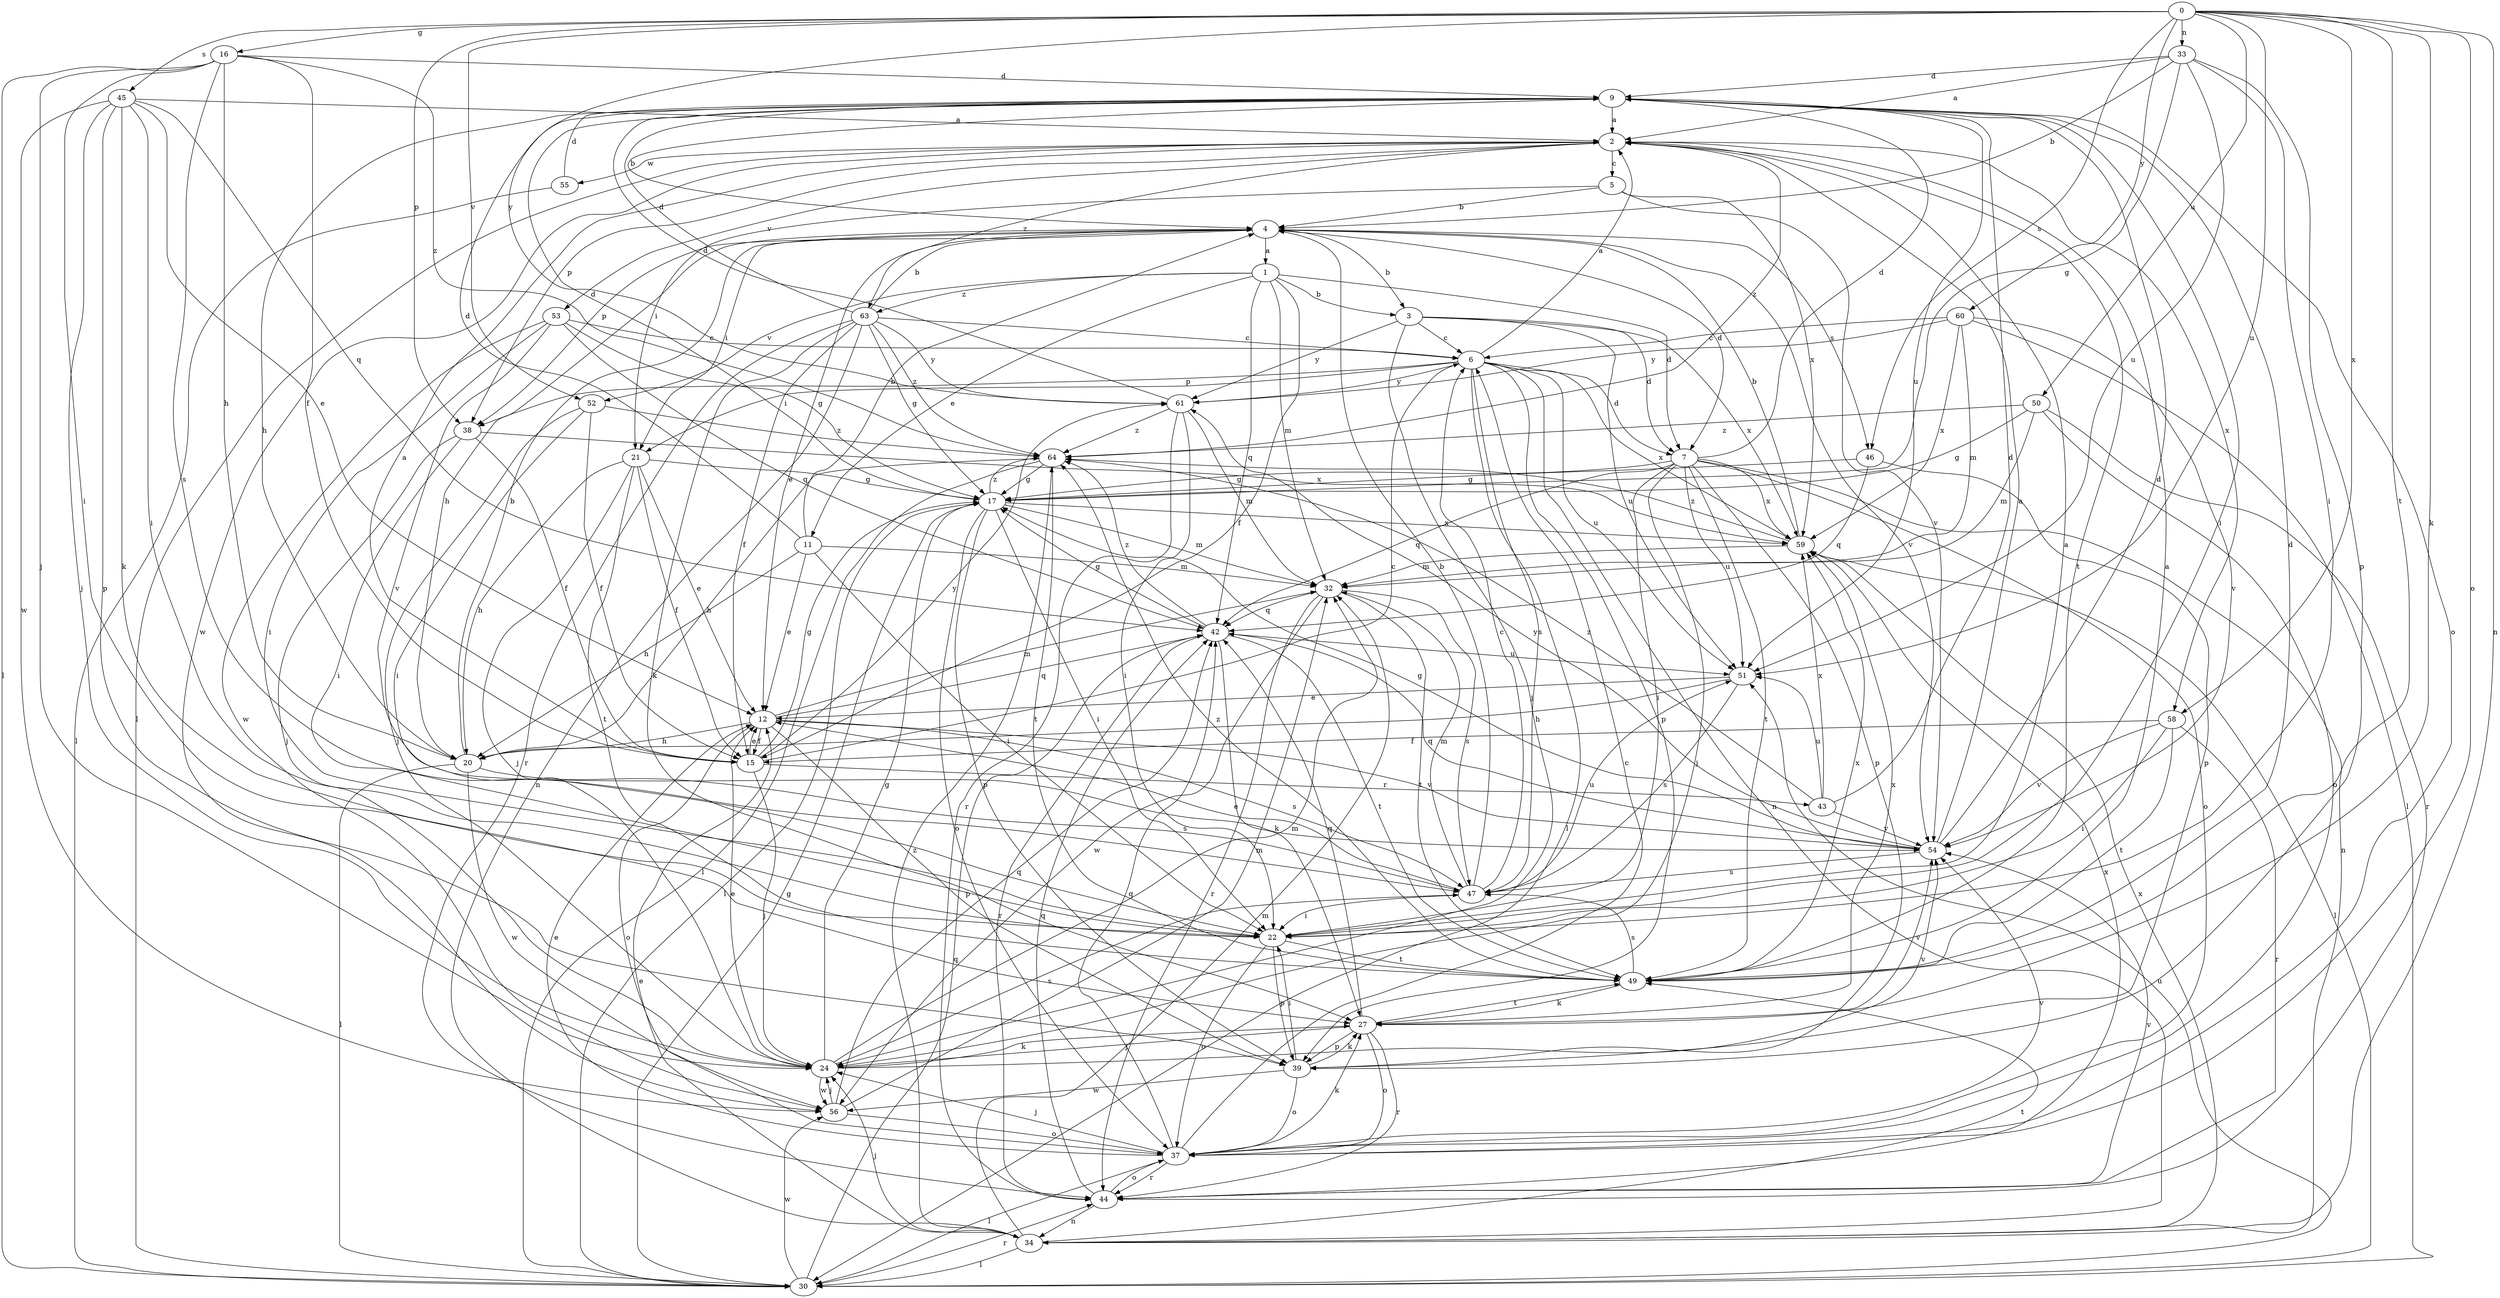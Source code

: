 strict digraph  {
0;
1;
2;
3;
4;
5;
6;
7;
9;
11;
12;
15;
16;
17;
20;
21;
22;
24;
27;
30;
32;
33;
34;
37;
38;
39;
42;
43;
44;
45;
46;
47;
49;
50;
51;
52;
53;
54;
55;
56;
58;
59;
60;
61;
63;
64;
0 -> 16  [label=g];
0 -> 27  [label=k];
0 -> 33  [label=n];
0 -> 34  [label=n];
0 -> 37  [label=o];
0 -> 38  [label=p];
0 -> 45  [label=s];
0 -> 46  [label=s];
0 -> 49  [label=t];
0 -> 50  [label=u];
0 -> 51  [label=u];
0 -> 52  [label=v];
0 -> 58  [label=x];
0 -> 60  [label=y];
0 -> 61  [label=y];
1 -> 3  [label=b];
1 -> 7  [label=d];
1 -> 11  [label=e];
1 -> 15  [label=f];
1 -> 32  [label=m];
1 -> 42  [label=q];
1 -> 52  [label=v];
1 -> 63  [label=z];
2 -> 5  [label=c];
2 -> 30  [label=l];
2 -> 38  [label=p];
2 -> 49  [label=t];
2 -> 53  [label=v];
2 -> 55  [label=w];
2 -> 56  [label=w];
2 -> 58  [label=x];
2 -> 63  [label=z];
2 -> 64  [label=z];
3 -> 6  [label=c];
3 -> 7  [label=d];
3 -> 24  [label=j];
3 -> 51  [label=u];
3 -> 59  [label=x];
3 -> 61  [label=y];
4 -> 1  [label=a];
4 -> 3  [label=b];
4 -> 7  [label=d];
4 -> 12  [label=e];
4 -> 20  [label=h];
4 -> 21  [label=i];
4 -> 38  [label=p];
4 -> 46  [label=s];
4 -> 54  [label=v];
5 -> 4  [label=b];
5 -> 21  [label=i];
5 -> 54  [label=v];
5 -> 59  [label=x];
6 -> 2  [label=a];
6 -> 7  [label=d];
6 -> 21  [label=i];
6 -> 30  [label=l];
6 -> 34  [label=n];
6 -> 38  [label=p];
6 -> 39  [label=p];
6 -> 47  [label=s];
6 -> 51  [label=u];
6 -> 59  [label=x];
6 -> 61  [label=y];
7 -> 9  [label=d];
7 -> 17  [label=g];
7 -> 22  [label=i];
7 -> 24  [label=j];
7 -> 34  [label=n];
7 -> 37  [label=o];
7 -> 39  [label=p];
7 -> 42  [label=q];
7 -> 49  [label=t];
7 -> 51  [label=u];
7 -> 59  [label=x];
9 -> 2  [label=a];
9 -> 4  [label=b];
9 -> 20  [label=h];
9 -> 22  [label=i];
9 -> 37  [label=o];
9 -> 51  [label=u];
11 -> 4  [label=b];
11 -> 9  [label=d];
11 -> 12  [label=e];
11 -> 20  [label=h];
11 -> 22  [label=i];
11 -> 32  [label=m];
12 -> 15  [label=f];
12 -> 20  [label=h];
12 -> 32  [label=m];
12 -> 37  [label=o];
12 -> 39  [label=p];
12 -> 42  [label=q];
12 -> 47  [label=s];
12 -> 54  [label=v];
15 -> 2  [label=a];
15 -> 6  [label=c];
15 -> 12  [label=e];
15 -> 17  [label=g];
15 -> 24  [label=j];
15 -> 43  [label=r];
15 -> 61  [label=y];
16 -> 9  [label=d];
16 -> 15  [label=f];
16 -> 20  [label=h];
16 -> 22  [label=i];
16 -> 24  [label=j];
16 -> 30  [label=l];
16 -> 47  [label=s];
16 -> 64  [label=z];
17 -> 9  [label=d];
17 -> 22  [label=i];
17 -> 30  [label=l];
17 -> 32  [label=m];
17 -> 37  [label=o];
17 -> 39  [label=p];
17 -> 59  [label=x];
17 -> 64  [label=z];
20 -> 4  [label=b];
20 -> 30  [label=l];
20 -> 47  [label=s];
20 -> 56  [label=w];
21 -> 12  [label=e];
21 -> 15  [label=f];
21 -> 17  [label=g];
21 -> 20  [label=h];
21 -> 24  [label=j];
21 -> 49  [label=t];
22 -> 2  [label=a];
22 -> 37  [label=o];
22 -> 39  [label=p];
22 -> 49  [label=t];
24 -> 12  [label=e];
24 -> 17  [label=g];
24 -> 27  [label=k];
24 -> 32  [label=m];
24 -> 47  [label=s];
24 -> 54  [label=v];
24 -> 56  [label=w];
27 -> 24  [label=j];
27 -> 37  [label=o];
27 -> 39  [label=p];
27 -> 42  [label=q];
27 -> 44  [label=r];
27 -> 49  [label=t];
27 -> 54  [label=v];
27 -> 59  [label=x];
30 -> 17  [label=g];
30 -> 42  [label=q];
30 -> 44  [label=r];
30 -> 51  [label=u];
30 -> 56  [label=w];
32 -> 42  [label=q];
32 -> 44  [label=r];
32 -> 47  [label=s];
32 -> 49  [label=t];
32 -> 56  [label=w];
33 -> 2  [label=a];
33 -> 4  [label=b];
33 -> 9  [label=d];
33 -> 17  [label=g];
33 -> 22  [label=i];
33 -> 39  [label=p];
33 -> 51  [label=u];
34 -> 12  [label=e];
34 -> 24  [label=j];
34 -> 30  [label=l];
34 -> 32  [label=m];
34 -> 49  [label=t];
34 -> 59  [label=x];
34 -> 64  [label=z];
37 -> 6  [label=c];
37 -> 12  [label=e];
37 -> 24  [label=j];
37 -> 27  [label=k];
37 -> 30  [label=l];
37 -> 42  [label=q];
37 -> 44  [label=r];
37 -> 54  [label=v];
38 -> 15  [label=f];
38 -> 22  [label=i];
38 -> 24  [label=j];
38 -> 59  [label=x];
39 -> 22  [label=i];
39 -> 27  [label=k];
39 -> 37  [label=o];
39 -> 56  [label=w];
42 -> 17  [label=g];
42 -> 27  [label=k];
42 -> 44  [label=r];
42 -> 49  [label=t];
42 -> 51  [label=u];
42 -> 64  [label=z];
43 -> 9  [label=d];
43 -> 51  [label=u];
43 -> 54  [label=v];
43 -> 59  [label=x];
43 -> 64  [label=z];
44 -> 34  [label=n];
44 -> 37  [label=o];
44 -> 42  [label=q];
44 -> 54  [label=v];
44 -> 59  [label=x];
45 -> 2  [label=a];
45 -> 12  [label=e];
45 -> 22  [label=i];
45 -> 24  [label=j];
45 -> 27  [label=k];
45 -> 39  [label=p];
45 -> 42  [label=q];
45 -> 56  [label=w];
46 -> 17  [label=g];
46 -> 39  [label=p];
46 -> 42  [label=q];
47 -> 4  [label=b];
47 -> 6  [label=c];
47 -> 12  [label=e];
47 -> 22  [label=i];
47 -> 32  [label=m];
47 -> 51  [label=u];
49 -> 2  [label=a];
49 -> 9  [label=d];
49 -> 27  [label=k];
49 -> 47  [label=s];
49 -> 59  [label=x];
49 -> 64  [label=z];
50 -> 17  [label=g];
50 -> 32  [label=m];
50 -> 37  [label=o];
50 -> 44  [label=r];
50 -> 64  [label=z];
51 -> 12  [label=e];
51 -> 20  [label=h];
51 -> 47  [label=s];
52 -> 15  [label=f];
52 -> 22  [label=i];
52 -> 24  [label=j];
52 -> 64  [label=z];
53 -> 6  [label=c];
53 -> 17  [label=g];
53 -> 22  [label=i];
53 -> 42  [label=q];
53 -> 54  [label=v];
53 -> 56  [label=w];
54 -> 2  [label=a];
54 -> 9  [label=d];
54 -> 17  [label=g];
54 -> 42  [label=q];
54 -> 47  [label=s];
54 -> 61  [label=y];
55 -> 9  [label=d];
55 -> 30  [label=l];
56 -> 24  [label=j];
56 -> 32  [label=m];
56 -> 37  [label=o];
56 -> 42  [label=q];
58 -> 15  [label=f];
58 -> 22  [label=i];
58 -> 44  [label=r];
58 -> 49  [label=t];
58 -> 54  [label=v];
59 -> 4  [label=b];
59 -> 30  [label=l];
59 -> 32  [label=m];
59 -> 64  [label=z];
60 -> 6  [label=c];
60 -> 30  [label=l];
60 -> 32  [label=m];
60 -> 54  [label=v];
60 -> 59  [label=x];
60 -> 61  [label=y];
61 -> 9  [label=d];
61 -> 22  [label=i];
61 -> 32  [label=m];
61 -> 44  [label=r];
61 -> 64  [label=z];
63 -> 4  [label=b];
63 -> 6  [label=c];
63 -> 9  [label=d];
63 -> 15  [label=f];
63 -> 17  [label=g];
63 -> 27  [label=k];
63 -> 34  [label=n];
63 -> 44  [label=r];
63 -> 61  [label=y];
63 -> 64  [label=z];
64 -> 17  [label=g];
64 -> 20  [label=h];
64 -> 30  [label=l];
64 -> 49  [label=t];
}
